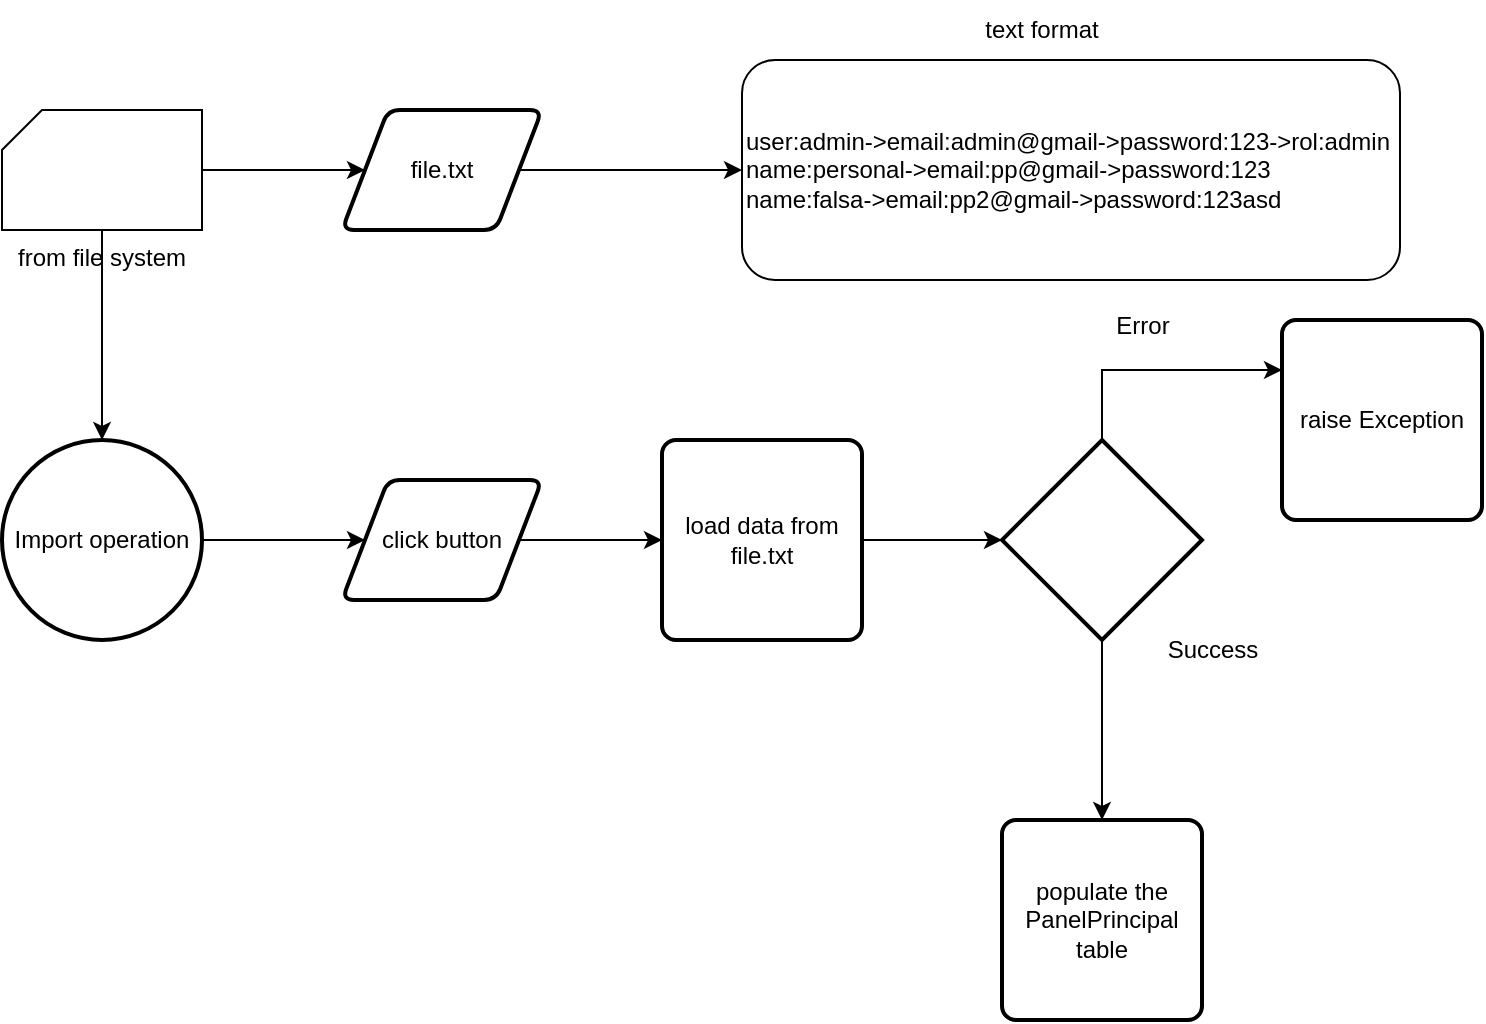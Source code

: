 <mxfile version="22.1.21" type="device">
  <diagram name="Página-1" id="8XkXa7DuPDAUYb9FdcLV">
    <mxGraphModel dx="1408" dy="851" grid="1" gridSize="10" guides="1" tooltips="1" connect="1" arrows="1" fold="1" page="1" pageScale="1" pageWidth="827" pageHeight="1169" math="0" shadow="0">
      <root>
        <mxCell id="0" />
        <mxCell id="1" parent="0" />
        <mxCell id="QcOp-jtUg3a_dcg00lSk-16" style="edgeStyle=orthogonalEdgeStyle;rounded=0;orthogonalLoop=1;jettySize=auto;html=1;exitX=1;exitY=0.5;exitDx=0;exitDy=0;exitPerimeter=0;entryX=0;entryY=0.5;entryDx=0;entryDy=0;" parent="1" source="QcOp-jtUg3a_dcg00lSk-1" target="QcOp-jtUg3a_dcg00lSk-19" edge="1">
          <mxGeometry relative="1" as="geometry">
            <mxPoint x="190" y="540" as="targetPoint" />
          </mxGeometry>
        </mxCell>
        <mxCell id="QcOp-jtUg3a_dcg00lSk-1" value="Import operation" style="strokeWidth=2;html=1;shape=mxgraph.flowchart.start_2;whiteSpace=wrap;" parent="1" vertex="1">
          <mxGeometry x="20" y="490" width="100" height="100" as="geometry" />
        </mxCell>
        <mxCell id="QcOp-jtUg3a_dcg00lSk-4" style="edgeStyle=orthogonalEdgeStyle;rounded=0;orthogonalLoop=1;jettySize=auto;html=1;exitX=0.5;exitY=1;exitDx=0;exitDy=0;exitPerimeter=0;" parent="1" source="QcOp-jtUg3a_dcg00lSk-3" target="QcOp-jtUg3a_dcg00lSk-1" edge="1">
          <mxGeometry relative="1" as="geometry" />
        </mxCell>
        <mxCell id="QcOp-jtUg3a_dcg00lSk-6" style="edgeStyle=orthogonalEdgeStyle;rounded=0;orthogonalLoop=1;jettySize=auto;html=1;exitX=1;exitY=0.5;exitDx=0;exitDy=0;exitPerimeter=0;" parent="1" source="QcOp-jtUg3a_dcg00lSk-3" target="QcOp-jtUg3a_dcg00lSk-5" edge="1">
          <mxGeometry relative="1" as="geometry" />
        </mxCell>
        <mxCell id="QcOp-jtUg3a_dcg00lSk-3" value="from file system" style="verticalLabelPosition=bottom;verticalAlign=top;html=1;shape=card;whiteSpace=wrap;size=20;arcSize=12;" parent="1" vertex="1">
          <mxGeometry x="20" y="325" width="100" height="60" as="geometry" />
        </mxCell>
        <mxCell id="QcOp-jtUg3a_dcg00lSk-12" style="edgeStyle=orthogonalEdgeStyle;rounded=0;orthogonalLoop=1;jettySize=auto;html=1;exitX=1;exitY=0.5;exitDx=0;exitDy=0;entryX=0;entryY=0.5;entryDx=0;entryDy=0;" parent="1" source="QcOp-jtUg3a_dcg00lSk-5" target="QcOp-jtUg3a_dcg00lSk-10" edge="1">
          <mxGeometry relative="1" as="geometry" />
        </mxCell>
        <mxCell id="QcOp-jtUg3a_dcg00lSk-5" value="file.txt" style="shape=parallelogram;html=1;strokeWidth=2;perimeter=parallelogramPerimeter;whiteSpace=wrap;rounded=1;arcSize=12;size=0.23;" parent="1" vertex="1">
          <mxGeometry x="190" y="325" width="100" height="60" as="geometry" />
        </mxCell>
        <mxCell id="QcOp-jtUg3a_dcg00lSk-9" value="text format" style="text;html=1;strokeColor=none;fillColor=none;align=center;verticalAlign=middle;whiteSpace=wrap;rounded=0;" parent="1" vertex="1">
          <mxGeometry x="510" y="270" width="60" height="30" as="geometry" />
        </mxCell>
        <mxCell id="QcOp-jtUg3a_dcg00lSk-10" value="user:admin-&amp;gt;email:admin@gmail-&amp;gt;password:123-&amp;gt;rol:admin&lt;br&gt;name:personal-&amp;gt;email:pp@gmail-&amp;gt;password:123&lt;br&gt;name:falsa-&amp;gt;email:pp2@gmail-&amp;gt;password:123asd&lt;br&gt;" style="rounded=1;whiteSpace=wrap;html=1;align=left;" parent="1" vertex="1">
          <mxGeometry x="390" y="300" width="329" height="110" as="geometry" />
        </mxCell>
        <mxCell id="QcOp-jtUg3a_dcg00lSk-17" style="edgeStyle=orthogonalEdgeStyle;rounded=0;orthogonalLoop=1;jettySize=auto;html=1;exitX=1;exitY=0.5;exitDx=0;exitDy=0;entryX=0;entryY=0.5;entryDx=0;entryDy=0;" parent="1" source="QcOp-jtUg3a_dcg00lSk-19" target="QcOp-jtUg3a_dcg00lSk-18" edge="1">
          <mxGeometry relative="1" as="geometry">
            <mxPoint x="420" y="540" as="targetPoint" />
            <mxPoint x="290" y="540" as="sourcePoint" />
          </mxGeometry>
        </mxCell>
        <mxCell id="QcOp-jtUg3a_dcg00lSk-18" value="load data from file.txt" style="rounded=1;whiteSpace=wrap;html=1;absoluteArcSize=1;arcSize=14;strokeWidth=2;" parent="1" vertex="1">
          <mxGeometry x="350" y="490" width="100" height="100" as="geometry" />
        </mxCell>
        <mxCell id="QcOp-jtUg3a_dcg00lSk-19" value="click button" style="shape=parallelogram;html=1;strokeWidth=2;perimeter=parallelogramPerimeter;whiteSpace=wrap;rounded=1;arcSize=12;size=0.23;" parent="1" vertex="1">
          <mxGeometry x="190" y="510" width="100" height="60" as="geometry" />
        </mxCell>
        <mxCell id="QcOp-jtUg3a_dcg00lSk-23" style="edgeStyle=orthogonalEdgeStyle;rounded=0;orthogonalLoop=1;jettySize=auto;html=1;exitX=0.5;exitY=0;exitDx=0;exitDy=0;exitPerimeter=0;entryX=0;entryY=0.25;entryDx=0;entryDy=0;" parent="1" source="QcOp-jtUg3a_dcg00lSk-20" target="QcOp-jtUg3a_dcg00lSk-22" edge="1">
          <mxGeometry relative="1" as="geometry" />
        </mxCell>
        <mxCell id="QcOp-jtUg3a_dcg00lSk-25" style="edgeStyle=orthogonalEdgeStyle;rounded=0;orthogonalLoop=1;jettySize=auto;html=1;exitX=0.5;exitY=1;exitDx=0;exitDy=0;exitPerimeter=0;entryX=0.5;entryY=0;entryDx=0;entryDy=0;" parent="1" source="QcOp-jtUg3a_dcg00lSk-20" target="QcOp-jtUg3a_dcg00lSk-26" edge="1">
          <mxGeometry relative="1" as="geometry">
            <mxPoint x="570" y="650" as="targetPoint" />
          </mxGeometry>
        </mxCell>
        <mxCell id="QcOp-jtUg3a_dcg00lSk-20" value="" style="strokeWidth=2;html=1;shape=mxgraph.flowchart.decision;whiteSpace=wrap;" parent="1" vertex="1">
          <mxGeometry x="520" y="490" width="100" height="100" as="geometry" />
        </mxCell>
        <mxCell id="QcOp-jtUg3a_dcg00lSk-21" style="edgeStyle=orthogonalEdgeStyle;rounded=0;orthogonalLoop=1;jettySize=auto;html=1;exitX=1;exitY=0.5;exitDx=0;exitDy=0;entryX=0;entryY=0.5;entryDx=0;entryDy=0;entryPerimeter=0;" parent="1" source="QcOp-jtUg3a_dcg00lSk-18" target="QcOp-jtUg3a_dcg00lSk-20" edge="1">
          <mxGeometry relative="1" as="geometry" />
        </mxCell>
        <mxCell id="QcOp-jtUg3a_dcg00lSk-22" value="raise Exception" style="rounded=1;whiteSpace=wrap;html=1;absoluteArcSize=1;arcSize=14;strokeWidth=2;" parent="1" vertex="1">
          <mxGeometry x="660" y="430" width="100" height="100" as="geometry" />
        </mxCell>
        <mxCell id="QcOp-jtUg3a_dcg00lSk-24" value="Error" style="text;html=1;align=center;verticalAlign=middle;resizable=0;points=[];autosize=1;strokeColor=none;fillColor=none;" parent="1" vertex="1">
          <mxGeometry x="565" y="418" width="50" height="30" as="geometry" />
        </mxCell>
        <mxCell id="QcOp-jtUg3a_dcg00lSk-26" value="populate the PanelPrincipal table" style="rounded=1;whiteSpace=wrap;html=1;absoluteArcSize=1;arcSize=14;strokeWidth=2;" parent="1" vertex="1">
          <mxGeometry x="520" y="680" width="100" height="100" as="geometry" />
        </mxCell>
        <mxCell id="QcOp-jtUg3a_dcg00lSk-27" value="Success" style="text;html=1;align=center;verticalAlign=middle;resizable=0;points=[];autosize=1;strokeColor=none;fillColor=none;" parent="1" vertex="1">
          <mxGeometry x="590" y="580" width="70" height="30" as="geometry" />
        </mxCell>
      </root>
    </mxGraphModel>
  </diagram>
</mxfile>
